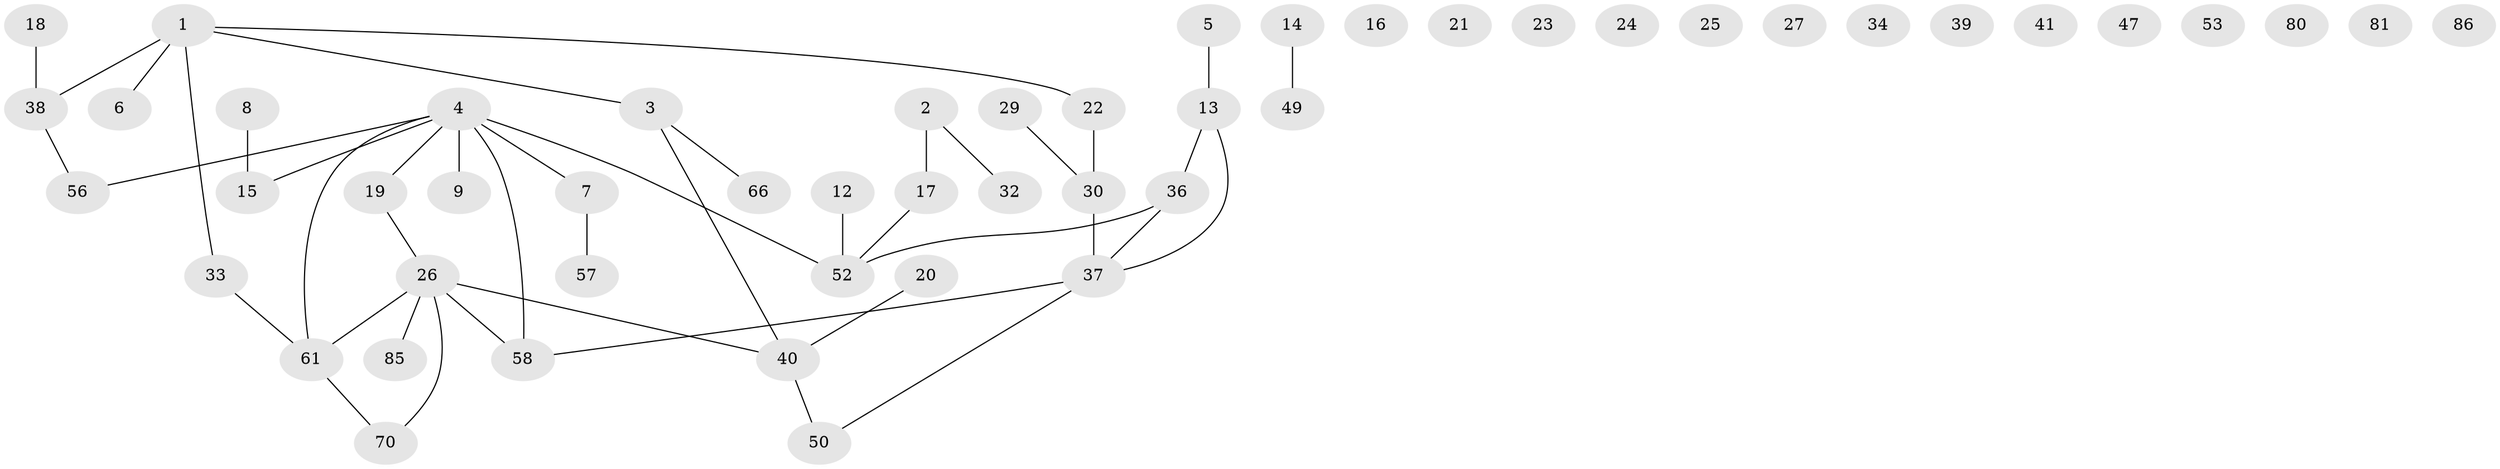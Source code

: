 // original degree distribution, {3: 0.20930232558139536, 2: 0.3023255813953488, 5: 0.05813953488372093, 1: 0.2441860465116279, 0: 0.16279069767441862, 4: 0.023255813953488372}
// Generated by graph-tools (version 1.1) at 2025/16/03/04/25 18:16:28]
// undirected, 51 vertices, 44 edges
graph export_dot {
graph [start="1"]
  node [color=gray90,style=filled];
  1 [super="+78+79+11"];
  2 [super="+63+42"];
  3 [super="+10"];
  4 [super="+31+35"];
  5 [super="+46"];
  6;
  7 [super="+51"];
  8 [super="+48"];
  9;
  12;
  13 [super="+77+28"];
  14;
  15;
  16;
  17 [super="+60"];
  18;
  19;
  20;
  21;
  22;
  23;
  24;
  25;
  26 [super="+54"];
  27;
  29;
  30 [super="+45"];
  32 [super="+43"];
  33;
  34;
  36;
  37;
  38;
  39;
  40 [super="+44"];
  41;
  47;
  49;
  50 [super="+69"];
  52 [super="+74+68"];
  53;
  56;
  57;
  58 [super="+75+67"];
  61 [super="+62+71"];
  66;
  70 [super="+72"];
  80;
  81;
  85;
  86;
  1 -- 38;
  1 -- 33;
  1 -- 3;
  1 -- 6;
  1 -- 22;
  2 -- 17;
  2 -- 32;
  3 -- 66;
  3 -- 40;
  4 -- 15;
  4 -- 61;
  4 -- 58 [weight=2];
  4 -- 19;
  4 -- 7;
  4 -- 56;
  4 -- 9;
  4 -- 52;
  5 -- 13;
  7 -- 57;
  8 -- 15;
  12 -- 52;
  13 -- 37;
  13 -- 36;
  14 -- 49;
  17 -- 52;
  18 -- 38;
  19 -- 26;
  20 -- 40;
  22 -- 30;
  26 -- 58;
  26 -- 85;
  26 -- 70;
  26 -- 61;
  26 -- 40;
  29 -- 30;
  30 -- 37;
  33 -- 61;
  36 -- 37;
  36 -- 52;
  37 -- 58;
  37 -- 50;
  38 -- 56;
  40 -- 50;
  61 -- 70;
}
